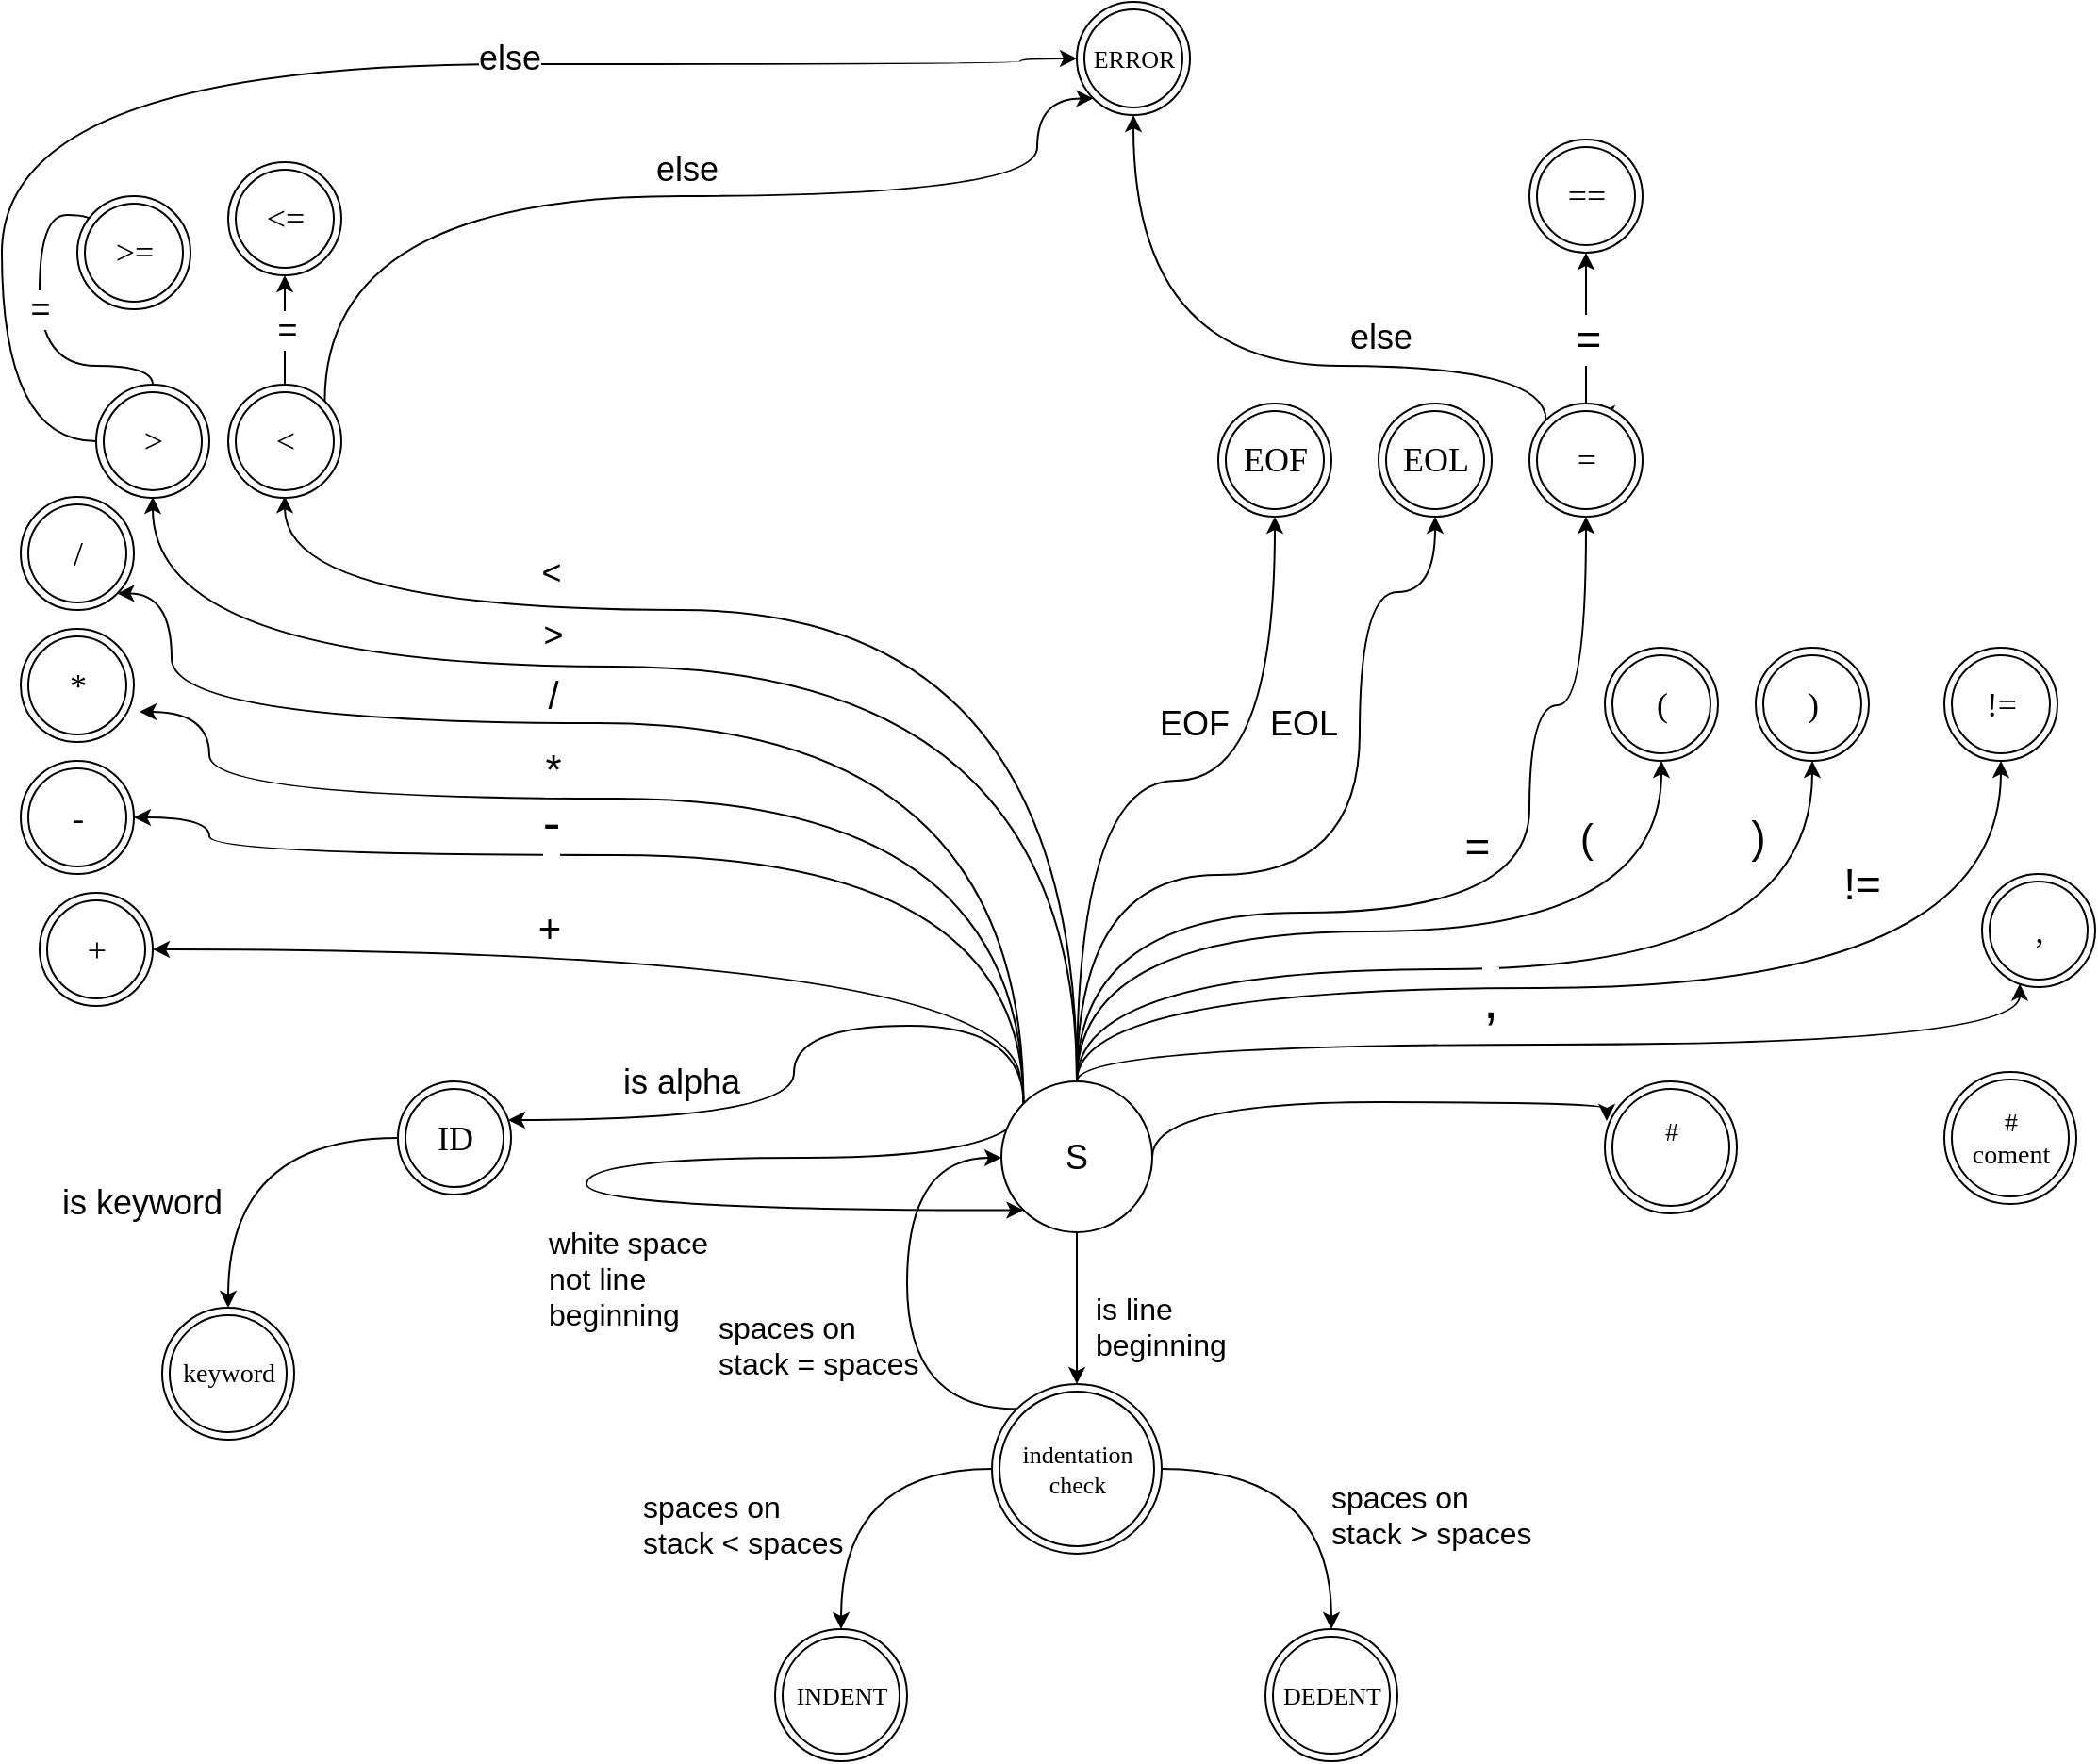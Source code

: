 <mxfile version="12.1.1" type="device" pages="1"><diagram id="ookkSnt-5DKXbz4JokuE" name="Page-1"><mxGraphModel dx="1339" dy="1917" grid="1" gridSize="10" guides="1" tooltips="1" connect="1" arrows="1" fold="1" page="1" pageScale="1" pageWidth="827" pageHeight="1169" math="0" shadow="0"><root><mxCell id="0"/><mxCell id="1" parent="0"/><mxCell id="phEVHog4hxKk8a_AKW_x-33" style="edgeStyle=orthogonalEdgeStyle;orthogonalLoop=1;jettySize=auto;html=1;curved=1;entryX=1;entryY=0.5;entryDx=0;entryDy=0;fontSize=18;" parent="1" target="phEVHog4hxKk8a_AKW_x-7" edge="1"><mxGeometry relative="1" as="geometry"><mxPoint x="580" y="569.5" as="sourcePoint"/><mxPoint x="180" y="509.5" as="targetPoint"/><Array as="points"><mxPoint x="580" y="499.5"/></Array></mxGeometry></mxCell><mxCell id="phEVHog4hxKk8a_AKW_x-34" value="&lt;font style=&quot;font-size: 21px;&quot;&gt;&lt;font style=&quot;font-size: 21px;&quot;&gt;+&lt;/font&gt;&lt;/font&gt;" style="text;html=1;resizable=0;points=[];align=center;verticalAlign=middle;labelBackgroundColor=#ffffff;fontSize=21;" parent="phEVHog4hxKk8a_AKW_x-33" vertex="1" connectable="0"><mxGeometry x="0.018" y="4" relative="1" as="geometry"><mxPoint x="-50" y="-16" as="offset"/></mxGeometry></mxCell><mxCell id="phEVHog4hxKk8a_AKW_x-44" style="edgeStyle=orthogonalEdgeStyle;orthogonalLoop=1;jettySize=auto;html=1;exitX=0;exitY=0;exitDx=0;exitDy=0;entryX=1;entryY=0.5;entryDx=0;entryDy=0;curved=1;fontSize=18;" parent="1" source="phEVHog4hxKk8a_AKW_x-1" target="phEVHog4hxKk8a_AKW_x-9" edge="1"><mxGeometry relative="1" as="geometry"><Array as="points"><mxPoint x="582" y="449.5"/><mxPoint x="150" y="449.5"/><mxPoint x="150" y="429.5"/></Array></mxGeometry></mxCell><mxCell id="phEVHog4hxKk8a_AKW_x-45" value="&lt;font style=&quot;font-size: 28px;&quot;&gt;-&lt;/font&gt;" style="text;html=1;resizable=0;points=[];align=center;verticalAlign=top;labelBackgroundColor=#ffffff;fontSize=28;" parent="phEVHog4hxKk8a_AKW_x-44" vertex="1" connectable="0"><mxGeometry x="0.173" y="17" relative="1" as="geometry"><mxPoint x="-17.5" y="-58" as="offset"/></mxGeometry></mxCell><mxCell id="phEVHog4hxKk8a_AKW_x-46" style="edgeStyle=orthogonalEdgeStyle;curved=1;orthogonalLoop=1;jettySize=auto;html=1;exitX=0;exitY=0;exitDx=0;exitDy=0;fontSize=18;" parent="1" source="phEVHog4hxKk8a_AKW_x-1" edge="1"><mxGeometry relative="1" as="geometry"><mxPoint x="113" y="373.5" as="targetPoint"/><Array as="points"><mxPoint x="582" y="419.5"/><mxPoint x="150" y="419.5"/><mxPoint x="150" y="373.5"/></Array></mxGeometry></mxCell><mxCell id="phEVHog4hxKk8a_AKW_x-51" value="&lt;font style=&quot;font-size: 22px;&quot;&gt;*&lt;/font&gt;" style="text;html=1;resizable=0;points=[];align=center;verticalAlign=middle;labelBackgroundColor=#ffffff;fontSize=22;" parent="phEVHog4hxKk8a_AKW_x-46" vertex="1" connectable="0"><mxGeometry x="0.217" y="-1" relative="1" as="geometry"><mxPoint y="-14" as="offset"/></mxGeometry></mxCell><mxCell id="phEVHog4hxKk8a_AKW_x-49" style="edgeStyle=orthogonalEdgeStyle;curved=1;orthogonalLoop=1;jettySize=auto;html=1;exitX=0;exitY=0;exitDx=0;exitDy=0;entryX=1;entryY=1;entryDx=0;entryDy=0;fontSize=18;" parent="1" source="phEVHog4hxKk8a_AKW_x-1" target="phEVHog4hxKk8a_AKW_x-14" edge="1"><mxGeometry relative="1" as="geometry"><mxPoint x="150" y="319.5" as="targetPoint"/><Array as="points"><mxPoint x="582" y="379.5"/><mxPoint x="130" y="379.5"/><mxPoint x="130" y="310.5"/></Array></mxGeometry></mxCell><mxCell id="phEVHog4hxKk8a_AKW_x-50" value="&lt;font style=&quot;font-size: 20px;&quot;&gt;/&lt;/font&gt;" style="text;html=1;resizable=0;points=[];align=center;verticalAlign=middle;labelBackgroundColor=#ffffff;fontSize=20;" parent="phEVHog4hxKk8a_AKW_x-49" vertex="1" connectable="0"><mxGeometry x="0.181" y="1" relative="1" as="geometry"><mxPoint x="-8" y="-17" as="offset"/></mxGeometry></mxCell><mxCell id="phEVHog4hxKk8a_AKW_x-52" style="edgeStyle=orthogonalEdgeStyle;curved=1;orthogonalLoop=1;jettySize=auto;html=1;exitX=1;exitY=0.5;exitDx=0;exitDy=0;entryX=0.014;entryY=0.3;entryDx=0;entryDy=0;entryPerimeter=0;fontSize=18;" parent="1" source="phEVHog4hxKk8a_AKW_x-1" target="phEVHog4hxKk8a_AKW_x-30" edge="1"><mxGeometry relative="1" as="geometry"><Array as="points"><mxPoint x="650" y="580.5"/></Array></mxGeometry></mxCell><mxCell id="phEVHog4hxKk8a_AKW_x-53" style="edgeStyle=orthogonalEdgeStyle;curved=1;orthogonalLoop=1;jettySize=auto;html=1;exitX=0.5;exitY=0;exitDx=0;exitDy=0;entryX=0.5;entryY=1;entryDx=0;entryDy=0;fontSize=18;" parent="1" source="phEVHog4hxKk8a_AKW_x-1" edge="1"><mxGeometry relative="1" as="geometry"><mxPoint x="120" y="259.5" as="targetPoint"/><Array as="points"><mxPoint x="610" y="349.5"/><mxPoint x="120" y="349.5"/></Array></mxGeometry></mxCell><mxCell id="phEVHog4hxKk8a_AKW_x-54" value="&lt;font style=&quot;font-size: 18px;&quot;&gt;&amp;gt;&lt;/font&gt;" style="text;html=1;resizable=0;points=[];align=center;verticalAlign=middle;labelBackgroundColor=#ffffff;fontSize=18;" parent="phEVHog4hxKk8a_AKW_x-53" vertex="1" connectable="0"><mxGeometry x="0.154" relative="1" as="geometry"><mxPoint x="-37" y="-17" as="offset"/></mxGeometry></mxCell><mxCell id="phEVHog4hxKk8a_AKW_x-55" style="edgeStyle=orthogonalEdgeStyle;curved=1;orthogonalLoop=1;jettySize=auto;html=1;fontSize=18;" parent="1" source="phEVHog4hxKk8a_AKW_x-1" edge="1"><mxGeometry relative="1" as="geometry"><mxPoint x="190" y="259.08" as="targetPoint"/><Array as="points"><mxPoint x="610" y="319.5"/><mxPoint x="190" y="319.5"/></Array></mxGeometry></mxCell><mxCell id="phEVHog4hxKk8a_AKW_x-56" value="&lt;font style=&quot;font-size: 18px;&quot;&gt;&amp;lt;&lt;/font&gt;" style="text;html=1;resizable=0;points=[];align=center;verticalAlign=middle;labelBackgroundColor=#ffffff;fontSize=18;" parent="phEVHog4hxKk8a_AKW_x-55" vertex="1" connectable="0"><mxGeometry x="0.36" y="2" relative="1" as="geometry"><mxPoint x="-32.5" y="-22" as="offset"/></mxGeometry></mxCell><mxCell id="phEVHog4hxKk8a_AKW_x-73" style="edgeStyle=orthogonalEdgeStyle;curved=1;orthogonalLoop=1;jettySize=auto;html=1;exitX=0;exitY=0;exitDx=0;exitDy=0;fontSize=18;" parent="1" source="phEVHog4hxKk8a_AKW_x-1" target="phEVHog4hxKk8a_AKW_x-24" edge="1"><mxGeometry relative="1" as="geometry"><Array as="points"><mxPoint x="582" y="540"/><mxPoint x="460" y="540"/><mxPoint x="460" y="590"/></Array></mxGeometry></mxCell><mxCell id="Kf4OGwQjmnl409fR8g-T-22" value="is alpha" style="text;html=1;resizable=0;points=[];align=center;verticalAlign=middle;labelBackgroundColor=#ffffff;fontSize=18;" parent="phEVHog4hxKk8a_AKW_x-73" vertex="1" connectable="0"><mxGeometry x="0.328" y="-7" relative="1" as="geometry"><mxPoint x="-31" y="-13.5" as="offset"/></mxGeometry></mxCell><mxCell id="phEVHog4hxKk8a_AKW_x-75" style="edgeStyle=orthogonalEdgeStyle;curved=1;orthogonalLoop=1;jettySize=auto;html=1;exitX=0.5;exitY=0;exitDx=0;exitDy=0;entryX=0.5;entryY=1;entryDx=0;entryDy=0;fontSize=18;" parent="1" source="phEVHog4hxKk8a_AKW_x-1" target="phEVHog4hxKk8a_AKW_x-22" edge="1"><mxGeometry relative="1" as="geometry"><Array as="points"><mxPoint x="610" y="410"/><mxPoint x="715" y="410"/></Array></mxGeometry></mxCell><mxCell id="phEVHog4hxKk8a_AKW_x-76" value="&lt;font style=&quot;font-size: 18px;&quot;&gt;EOF&lt;/font&gt;" style="text;html=1;resizable=0;points=[];align=center;verticalAlign=middle;labelBackgroundColor=#ffffff;fontSize=18;" parent="phEVHog4hxKk8a_AKW_x-75" vertex="1" connectable="0"><mxGeometry x="0.111" y="6" relative="1" as="geometry"><mxPoint x="-3" y="-24" as="offset"/></mxGeometry></mxCell><mxCell id="phEVHog4hxKk8a_AKW_x-77" style="edgeStyle=orthogonalEdgeStyle;curved=1;orthogonalLoop=1;jettySize=auto;html=1;exitX=0.5;exitY=0;exitDx=0;exitDy=0;entryX=0.5;entryY=1;entryDx=0;entryDy=0;fontSize=18;" parent="1" source="phEVHog4hxKk8a_AKW_x-1" target="phEVHog4hxKk8a_AKW_x-21" edge="1"><mxGeometry relative="1" as="geometry"><mxPoint x="800" y="280" as="targetPoint"/><Array as="points"><mxPoint x="610" y="460"/><mxPoint x="760" y="460"/><mxPoint x="760" y="310"/><mxPoint x="800" y="310"/></Array></mxGeometry></mxCell><mxCell id="phEVHog4hxKk8a_AKW_x-78" value="&lt;font style=&quot;font-size: 18px;&quot;&gt;EOL&lt;/font&gt;" style="text;html=1;resizable=0;points=[];align=center;verticalAlign=middle;labelBackgroundColor=#ffffff;fontSize=18;" parent="phEVHog4hxKk8a_AKW_x-77" vertex="1" connectable="0"><mxGeometry x="0.216" y="7" relative="1" as="geometry"><mxPoint x="-23" y="-42" as="offset"/></mxGeometry></mxCell><mxCell id="phEVHog4hxKk8a_AKW_x-81" style="edgeStyle=orthogonalEdgeStyle;curved=1;orthogonalLoop=1;jettySize=auto;html=1;exitX=0.5;exitY=0;exitDx=0;exitDy=0;entryX=0.5;entryY=1;entryDx=0;entryDy=0;fontSize=18;" parent="1" source="phEVHog4hxKk8a_AKW_x-1" target="phEVHog4hxKk8a_AKW_x-23" edge="1"><mxGeometry relative="1" as="geometry"><mxPoint x="870" y="250" as="targetPoint"/><Array as="points"><mxPoint x="610" y="480"/><mxPoint x="850" y="480"/><mxPoint x="850" y="370"/><mxPoint x="880" y="370"/></Array></mxGeometry></mxCell><mxCell id="Kf4OGwQjmnl409fR8g-T-23" value="&lt;font style=&quot;font-size: 23px;&quot;&gt;=&lt;/font&gt;" style="text;html=1;resizable=0;points=[];align=center;verticalAlign=middle;labelBackgroundColor=#ffffff;fontSize=23;" parent="phEVHog4hxKk8a_AKW_x-81" vertex="1" connectable="0"><mxGeometry x="-0.089" y="5" relative="1" as="geometry"><mxPoint x="42" y="-30.5" as="offset"/></mxGeometry></mxCell><mxCell id="Kf4OGwQjmnl409fR8g-T-13" style="edgeStyle=orthogonalEdgeStyle;orthogonalLoop=1;jettySize=auto;html=1;exitX=0.5;exitY=0;exitDx=0;exitDy=0;curved=1;fontSize=18;" parent="1" source="phEVHog4hxKk8a_AKW_x-1" target="phEVHog4hxKk8a_AKW_x-10" edge="1"><mxGeometry relative="1" as="geometry"><Array as="points"><mxPoint x="610" y="490"/><mxPoint x="920" y="490"/></Array></mxGeometry></mxCell><mxCell id="Kf4OGwQjmnl409fR8g-T-14" value="&lt;font style=&quot;font-size: 21px;&quot;&gt;(&lt;/font&gt;" style="text;html=1;resizable=0;points=[];align=center;verticalAlign=middle;labelBackgroundColor=#ffffff;fontSize=21;" parent="Kf4OGwQjmnl409fR8g-T-13" vertex="1" connectable="0"><mxGeometry x="0.19" relative="1" as="geometry"><mxPoint x="64" y="-50" as="offset"/></mxGeometry></mxCell><mxCell id="Kf4OGwQjmnl409fR8g-T-15" style="edgeStyle=orthogonalEdgeStyle;curved=1;orthogonalLoop=1;jettySize=auto;html=1;entryX=0.5;entryY=1;entryDx=0;entryDy=0;fontSize=18;" parent="1" source="phEVHog4hxKk8a_AKW_x-1" target="phEVHog4hxKk8a_AKW_x-11" edge="1"><mxGeometry relative="1" as="geometry"><Array as="points"><mxPoint x="610" y="510"/><mxPoint x="1000" y="510"/></Array></mxGeometry></mxCell><mxCell id="Kf4OGwQjmnl409fR8g-T-17" value="&lt;font style=&quot;font-size: 23px;&quot;&gt;)&lt;/font&gt;" style="text;html=1;resizable=0;points=[];align=center;verticalAlign=middle;labelBackgroundColor=#ffffff;fontSize=23;" parent="Kf4OGwQjmnl409fR8g-T-15" vertex="1" connectable="0"><mxGeometry x="0.053" relative="1" as="geometry"><mxPoint x="125.5" y="-70" as="offset"/></mxGeometry></mxCell><mxCell id="Kf4OGwQjmnl409fR8g-T-24" style="edgeStyle=orthogonalEdgeStyle;curved=1;orthogonalLoop=1;jettySize=auto;html=1;fontSize=13;" parent="1" source="phEVHog4hxKk8a_AKW_x-1" target="phEVHog4hxKk8a_AKW_x-12" edge="1"><mxGeometry relative="1" as="geometry"><Array as="points"><mxPoint x="610" y="550"/><mxPoint x="1110" y="550"/></Array></mxGeometry></mxCell><mxCell id="Kf4OGwQjmnl409fR8g-T-26" value="&lt;font style=&quot;font-size: 29px;&quot;&gt;,&lt;/font&gt;" style="text;html=1;resizable=0;points=[];align=center;verticalAlign=middle;labelBackgroundColor=#ffffff;fontSize=29;" parent="Kf4OGwQjmnl409fR8g-T-24" vertex="1" connectable="0"><mxGeometry x="-0.116" y="-3" relative="1" as="geometry"><mxPoint x="-6" y="-27" as="offset"/></mxGeometry></mxCell><mxCell id="Kf4OGwQjmnl409fR8g-T-33" style="edgeStyle=orthogonalEdgeStyle;curved=1;orthogonalLoop=1;jettySize=auto;html=1;exitX=0.5;exitY=1;exitDx=0;exitDy=0;fontSize=29;" parent="1" source="phEVHog4hxKk8a_AKW_x-1" target="phEVHog4hxKk8a_AKW_x-27" edge="1"><mxGeometry relative="1" as="geometry"/></mxCell><mxCell id="Kf4OGwQjmnl409fR8g-T-50" style="edgeStyle=orthogonalEdgeStyle;curved=1;orthogonalLoop=1;jettySize=auto;html=1;exitX=0.5;exitY=0;exitDx=0;exitDy=0;entryX=0.5;entryY=1;entryDx=0;entryDy=0;fontSize=16;" parent="1" source="phEVHog4hxKk8a_AKW_x-1" target="phEVHog4hxKk8a_AKW_x-19" edge="1"><mxGeometry relative="1" as="geometry"><Array as="points"><mxPoint x="610" y="520"/><mxPoint x="1100" y="520"/></Array></mxGeometry></mxCell><mxCell id="Kf4OGwQjmnl409fR8g-T-60" style="edgeStyle=orthogonalEdgeStyle;curved=1;orthogonalLoop=1;jettySize=auto;html=1;exitX=0;exitY=0;exitDx=0;exitDy=0;fontSize=16;entryX=0;entryY=1;entryDx=0;entryDy=0;" parent="1" source="phEVHog4hxKk8a_AKW_x-1" target="phEVHog4hxKk8a_AKW_x-1" edge="1"><mxGeometry relative="1" as="geometry"><mxPoint x="350" y="760" as="targetPoint"/><Array as="points"><mxPoint x="582" y="610"/><mxPoint x="350" y="610"/><mxPoint x="350" y="638"/></Array></mxGeometry></mxCell><mxCell id="phEVHog4hxKk8a_AKW_x-1" value="&lt;font style=&quot;font-size: 18px;&quot;&gt;S&lt;/font&gt;" style="ellipse;whiteSpace=wrap;html=1;aspect=fixed;fontSize=18;" parent="1" vertex="1"><mxGeometry x="570" y="569.5" width="80" height="80" as="geometry"/></mxCell><mxCell id="phEVHog4hxKk8a_AKW_x-7" value="&lt;font style=&quot;font-size: 18px;&quot;&gt;+&lt;/font&gt;" style="ellipse;shape=doubleEllipse;html=1;dashed=0;whitespace=wrap;aspect=fixed;fontFamily=Verdana;fontSize=18;" parent="1" vertex="1"><mxGeometry x="60" y="469.5" width="60" height="60" as="geometry"/></mxCell><mxCell id="phEVHog4hxKk8a_AKW_x-9" value="&lt;font style=&quot;font-size: 18px;&quot;&gt;-&lt;/font&gt;" style="ellipse;shape=doubleEllipse;html=1;dashed=0;whitespace=wrap;aspect=fixed;fontFamily=Verdana;fontSize=18;" parent="1" vertex="1"><mxGeometry x="50" y="399.5" width="60" height="60" as="geometry"/></mxCell><mxCell id="phEVHog4hxKk8a_AKW_x-10" value="&lt;font style=&quot;font-size: 18px;&quot;&gt;(&lt;/font&gt;" style="ellipse;shape=doubleEllipse;html=1;dashed=0;whitespace=wrap;aspect=fixed;fontFamily=Verdana;fontSize=18;" parent="1" vertex="1"><mxGeometry x="890" y="339.5" width="60" height="60" as="geometry"/></mxCell><mxCell id="phEVHog4hxKk8a_AKW_x-11" value="&lt;font style=&quot;font-size: 18px;&quot;&gt;)&lt;/font&gt;" style="ellipse;shape=doubleEllipse;html=1;dashed=0;whitespace=wrap;aspect=fixed;fontFamily=Verdana;fontSize=18;" parent="1" vertex="1"><mxGeometry x="970" y="339.5" width="60" height="60" as="geometry"/></mxCell><mxCell id="phEVHog4hxKk8a_AKW_x-12" value="&lt;font style=&quot;font-size: 18px;&quot;&gt;,&lt;/font&gt;" style="ellipse;shape=doubleEllipse;html=1;dashed=0;whitespace=wrap;aspect=fixed;fontFamily=Verdana;fontSize=18;" parent="1" vertex="1"><mxGeometry x="1090" y="459.5" width="60" height="60" as="geometry"/></mxCell><mxCell id="phEVHog4hxKk8a_AKW_x-13" value="&lt;font style=&quot;font-size: 18px;&quot;&gt;*&lt;/font&gt;" style="ellipse;shape=doubleEllipse;html=1;dashed=0;whitespace=wrap;aspect=fixed;fontFamily=Verdana;fontSize=18;" parent="1" vertex="1"><mxGeometry x="50" y="329.5" width="60" height="60" as="geometry"/></mxCell><mxCell id="phEVHog4hxKk8a_AKW_x-14" value="&lt;font style=&quot;font-size: 18px;&quot;&gt;/&lt;/font&gt;" style="ellipse;shape=doubleEllipse;html=1;dashed=0;whitespace=wrap;aspect=fixed;fontFamily=Verdana;fontSize=18;" parent="1" vertex="1"><mxGeometry x="50" y="259.5" width="60" height="60" as="geometry"/></mxCell><mxCell id="phEVHog4hxKk8a_AKW_x-63" style="edgeStyle=orthogonalEdgeStyle;curved=1;orthogonalLoop=1;jettySize=auto;html=1;exitX=0;exitY=0.5;exitDx=0;exitDy=0;entryX=0;entryY=0.5;entryDx=0;entryDy=0;fontSize=18;" parent="1" source="phEVHog4hxKk8a_AKW_x-15" target="phEVHog4hxKk8a_AKW_x-59" edge="1"><mxGeometry relative="1" as="geometry"><mxPoint x="120" y="30" as="targetPoint"/><Array as="points"><mxPoint x="40" y="230"/><mxPoint x="40" y="30"/><mxPoint x="580" y="30"/></Array></mxGeometry></mxCell><mxCell id="phEVHog4hxKk8a_AKW_x-84" value="&lt;font style=&quot;font-size: 18px;&quot;&gt;else&lt;/font&gt;" style="text;html=1;resizable=0;points=[];align=center;verticalAlign=middle;labelBackgroundColor=#ffffff;fontSize=18;" parent="phEVHog4hxKk8a_AKW_x-63" vertex="1" connectable="0"><mxGeometry x="0.271" y="-1" relative="1" as="geometry"><mxPoint x="-4" y="-4" as="offset"/></mxGeometry></mxCell><mxCell id="phEVHog4hxKk8a_AKW_x-85" style="edgeStyle=orthogonalEdgeStyle;curved=1;orthogonalLoop=1;jettySize=auto;html=1;exitX=0.5;exitY=0;exitDx=0;exitDy=0;entryX=0;entryY=0;entryDx=0;entryDy=0;fontSize=18;" parent="1" source="phEVHog4hxKk8a_AKW_x-15" target="phEVHog4hxKk8a_AKW_x-18" edge="1"><mxGeometry relative="1" as="geometry"><mxPoint x="60" y="110" as="targetPoint"/><Array as="points"><mxPoint x="120" y="190"/><mxPoint x="60" y="190"/><mxPoint x="60" y="110"/></Array></mxGeometry></mxCell><mxCell id="phEVHog4hxKk8a_AKW_x-87" value="&lt;font style=&quot;font-size: 18px;&quot;&gt;=&lt;/font&gt;" style="text;html=1;resizable=0;points=[];align=center;verticalAlign=middle;labelBackgroundColor=#ffffff;fontSize=18;" parent="phEVHog4hxKk8a_AKW_x-85" vertex="1" connectable="0"><mxGeometry x="0.039" y="-4" relative="1" as="geometry"><mxPoint x="-4" y="-6.5" as="offset"/></mxGeometry></mxCell><mxCell id="phEVHog4hxKk8a_AKW_x-15" value="&lt;font style=&quot;font-size: 18px;&quot;&gt;&amp;gt;&lt;/font&gt;" style="ellipse;shape=doubleEllipse;html=1;dashed=0;whitespace=wrap;aspect=fixed;fontFamily=Verdana;fontSize=18;" parent="1" vertex="1"><mxGeometry x="90" y="200" width="60" height="60" as="geometry"/></mxCell><mxCell id="phEVHog4hxKk8a_AKW_x-60" style="edgeStyle=orthogonalEdgeStyle;curved=1;orthogonalLoop=1;jettySize=auto;html=1;exitX=0.5;exitY=0;exitDx=0;exitDy=0;fontSize=18;" parent="1" source="phEVHog4hxKk8a_AKW_x-16" target="phEVHog4hxKk8a_AKW_x-17" edge="1"><mxGeometry relative="1" as="geometry"/></mxCell><mxCell id="phEVHog4hxKk8a_AKW_x-82" style="edgeStyle=orthogonalEdgeStyle;curved=1;orthogonalLoop=1;jettySize=auto;html=1;exitX=1;exitY=0;exitDx=0;exitDy=0;entryX=0;entryY=1;entryDx=0;entryDy=0;fontSize=18;" parent="1" source="phEVHog4hxKk8a_AKW_x-16" target="phEVHog4hxKk8a_AKW_x-59" edge="1"><mxGeometry relative="1" as="geometry"><Array as="points"><mxPoint x="211" y="100"/><mxPoint x="589" y="100"/></Array></mxGeometry></mxCell><mxCell id="phEVHog4hxKk8a_AKW_x-83" value="&lt;font style=&quot;font-size: 18px;&quot;&gt;else&lt;/font&gt;" style="text;html=1;resizable=0;points=[];align=center;verticalAlign=middle;labelBackgroundColor=#ffffff;fontSize=18;" parent="phEVHog4hxKk8a_AKW_x-82" vertex="1" connectable="0"><mxGeometry x="0.054" y="-1" relative="1" as="geometry"><mxPoint x="0.5" y="-15" as="offset"/></mxGeometry></mxCell><mxCell id="phEVHog4hxKk8a_AKW_x-16" value="&lt;font style=&quot;font-size: 18px;&quot;&gt;&amp;lt;&lt;/font&gt;" style="ellipse;shape=doubleEllipse;html=1;dashed=0;whitespace=wrap;aspect=fixed;fontFamily=Verdana;fontSize=18;" parent="1" vertex="1"><mxGeometry x="160" y="200" width="60" height="60" as="geometry"/></mxCell><mxCell id="phEVHog4hxKk8a_AKW_x-17" value="&lt;font style=&quot;font-size: 18px;&quot;&gt;&amp;lt;&lt;/font&gt;&lt;font style=&quot;font-size: 18px;&quot;&gt;=&lt;/font&gt;" style="ellipse;shape=doubleEllipse;html=1;dashed=0;whitespace=wrap;aspect=fixed;fontFamily=Verdana;fontSize=18;" parent="1" vertex="1"><mxGeometry x="160" y="82" width="60" height="60" as="geometry"/></mxCell><mxCell id="phEVHog4hxKk8a_AKW_x-18" value="&lt;font style=&quot;font-size: 18px;&quot;&gt;&amp;gt;&lt;font style=&quot;font-size: 18px;&quot;&gt;=&lt;/font&gt;&lt;/font&gt;" style="ellipse;shape=doubleEllipse;html=1;dashed=0;whitespace=wrap;aspect=fixed;fontFamily=Verdana;fontSize=18;" parent="1" vertex="1"><mxGeometry x="80" y="100" width="60" height="60" as="geometry"/></mxCell><mxCell id="phEVHog4hxKk8a_AKW_x-19" value="&lt;font style=&quot;font-size: 18px;&quot;&gt;!=&lt;/font&gt;" style="ellipse;shape=doubleEllipse;html=1;dashed=0;whitespace=wrap;aspect=fixed;fontFamily=Verdana;fontSize=18;" parent="1" vertex="1"><mxGeometry x="1070" y="339.5" width="60" height="60" as="geometry"/></mxCell><mxCell id="phEVHog4hxKk8a_AKW_x-20" value="&lt;font style=&quot;font-size: 18px;&quot;&gt;==&lt;/font&gt;" style="ellipse;shape=doubleEllipse;html=1;dashed=0;whitespace=wrap;aspect=fixed;fontFamily=Verdana;fontSize=18;" parent="1" vertex="1"><mxGeometry x="850" y="70" width="60" height="60" as="geometry"/></mxCell><mxCell id="phEVHog4hxKk8a_AKW_x-21" value="&lt;font style=&quot;font-size: 18px;&quot;&gt;EOL&lt;/font&gt;" style="ellipse;shape=doubleEllipse;html=1;dashed=0;whitespace=wrap;aspect=fixed;fontFamily=Verdana;fontSize=18;" parent="1" vertex="1"><mxGeometry x="770" y="210" width="60" height="60" as="geometry"/></mxCell><mxCell id="phEVHog4hxKk8a_AKW_x-22" value="&lt;font style=&quot;font-size: 18px;&quot;&gt;EOF&lt;/font&gt;" style="ellipse;shape=doubleEllipse;html=1;dashed=0;whitespace=wrap;aspect=fixed;fontFamily=Verdana;fontSize=18;" parent="1" vertex="1"><mxGeometry x="685" y="210" width="60" height="60" as="geometry"/></mxCell><mxCell id="Kf4OGwQjmnl409fR8g-T-1" style="edgeStyle=orthogonalEdgeStyle;rounded=0;orthogonalLoop=1;jettySize=auto;html=1;exitX=1;exitY=0;exitDx=0;exitDy=0;fontSize=18;" parent="1" source="phEVHog4hxKk8a_AKW_x-23" edge="1"><mxGeometry relative="1" as="geometry"><mxPoint x="891" y="220" as="targetPoint"/></mxGeometry></mxCell><mxCell id="Kf4OGwQjmnl409fR8g-T-6" style="edgeStyle=orthogonalEdgeStyle;rounded=0;orthogonalLoop=1;jettySize=auto;html=1;exitX=0.5;exitY=0;exitDx=0;exitDy=0;fontSize=18;" parent="1" source="phEVHog4hxKk8a_AKW_x-23" target="phEVHog4hxKk8a_AKW_x-20" edge="1"><mxGeometry relative="1" as="geometry"><Array as="points"><mxPoint x="880" y="170"/><mxPoint x="880" y="170"/></Array></mxGeometry></mxCell><mxCell id="Kf4OGwQjmnl409fR8g-T-30" style="edgeStyle=orthogonalEdgeStyle;curved=1;orthogonalLoop=1;jettySize=auto;html=1;exitX=0;exitY=0;exitDx=0;exitDy=0;fontSize=29;" parent="1" source="phEVHog4hxKk8a_AKW_x-23" target="phEVHog4hxKk8a_AKW_x-59" edge="1"><mxGeometry relative="1" as="geometry"><Array as="points"><mxPoint x="859" y="190"/><mxPoint x="640" y="190"/></Array></mxGeometry></mxCell><mxCell id="phEVHog4hxKk8a_AKW_x-23" value="&lt;font style=&quot;font-size: 18px;&quot;&gt;=&lt;/font&gt;" style="ellipse;shape=doubleEllipse;html=1;dashed=0;whitespace=wrap;aspect=fixed;fontFamily=Verdana;fontSize=18;" parent="1" vertex="1"><mxGeometry x="850" y="210" width="60" height="60" as="geometry"/></mxCell><mxCell id="Kf4OGwQjmnl409fR8g-T-19" style="edgeStyle=orthogonalEdgeStyle;curved=1;orthogonalLoop=1;jettySize=auto;html=1;fontSize=18;" parent="1" source="phEVHog4hxKk8a_AKW_x-24" target="phEVHog4hxKk8a_AKW_x-25" edge="1"><mxGeometry relative="1" as="geometry"/></mxCell><mxCell id="phEVHog4hxKk8a_AKW_x-24" value="&lt;font style=&quot;font-size: 18px;&quot;&gt;ID&lt;/font&gt;" style="ellipse;shape=doubleEllipse;html=1;dashed=0;whitespace=wrap;aspect=fixed;fontFamily=Verdana;fontSize=18;" parent="1" vertex="1"><mxGeometry x="250" y="569.5" width="60" height="60" as="geometry"/></mxCell><mxCell id="phEVHog4hxKk8a_AKW_x-25" value="keyword" style="ellipse;shape=doubleEllipse;html=1;dashed=0;whitespace=wrap;aspect=fixed;fontFamily=Verdana;fontSize=14;" parent="1" vertex="1"><mxGeometry x="125" y="689.5" width="70" height="70" as="geometry"/></mxCell><mxCell id="Kf4OGwQjmnl409fR8g-T-35" style="edgeStyle=orthogonalEdgeStyle;curved=1;orthogonalLoop=1;jettySize=auto;html=1;exitX=0;exitY=0.5;exitDx=0;exitDy=0;entryX=0.5;entryY=0;entryDx=0;entryDy=0;fontSize=29;" parent="1" source="phEVHog4hxKk8a_AKW_x-27" target="phEVHog4hxKk8a_AKW_x-29" edge="1"><mxGeometry relative="1" as="geometry"/></mxCell><mxCell id="Kf4OGwQjmnl409fR8g-T-36" style="edgeStyle=orthogonalEdgeStyle;curved=1;orthogonalLoop=1;jettySize=auto;html=1;exitX=1;exitY=0.5;exitDx=0;exitDy=0;entryX=0.5;entryY=0;entryDx=0;entryDy=0;fontSize=29;" parent="1" source="phEVHog4hxKk8a_AKW_x-27" target="phEVHog4hxKk8a_AKW_x-28" edge="1"><mxGeometry relative="1" as="geometry"/></mxCell><mxCell id="Kf4OGwQjmnl409fR8g-T-37" style="edgeStyle=orthogonalEdgeStyle;curved=1;orthogonalLoop=1;jettySize=auto;html=1;exitX=0;exitY=0;exitDx=0;exitDy=0;fontSize=29;" parent="1" source="phEVHog4hxKk8a_AKW_x-27" target="phEVHog4hxKk8a_AKW_x-1" edge="1"><mxGeometry relative="1" as="geometry"><mxPoint x="520" y="610" as="targetPoint"/><Array as="points"><mxPoint x="520" y="743"/><mxPoint x="520" y="610"/></Array></mxGeometry></mxCell><mxCell id="phEVHog4hxKk8a_AKW_x-27" value="&lt;div style=&quot;font-size: 13px;&quot;&gt;indentation&lt;/div&gt;&lt;div style=&quot;font-size: 13px;&quot;&gt;check&lt;br style=&quot;font-size: 13px;&quot;&gt;&lt;/div&gt;" style="ellipse;shape=doubleEllipse;html=1;dashed=0;whitespace=wrap;aspect=fixed;fontFamily=Verdana;fontSize=13;" parent="1" vertex="1"><mxGeometry x="565" y="730" width="90" height="90" as="geometry"/></mxCell><mxCell id="phEVHog4hxKk8a_AKW_x-28" value="DEDENT" style="ellipse;shape=doubleEllipse;html=1;dashed=0;whitespace=wrap;aspect=fixed;fontFamily=Verdana;fontSize=13;" parent="1" vertex="1"><mxGeometry x="710" y="860" width="70" height="70" as="geometry"/></mxCell><mxCell id="phEVHog4hxKk8a_AKW_x-29" value="INDENT" style="ellipse;shape=doubleEllipse;html=1;dashed=0;whitespace=wrap;aspect=fixed;fontFamily=Verdana;fontSize=13;" parent="1" vertex="1"><mxGeometry x="450" y="860" width="70" height="70" as="geometry"/></mxCell><mxCell id="phEVHog4hxKk8a_AKW_x-30" value="&lt;div style=&quot;font-size: 14px&quot;&gt;&lt;font style=&quot;font-size: 14px&quot;&gt;#&lt;/font&gt; &lt;br style=&quot;font-size: 14px&quot;&gt;&lt;/div&gt;&lt;div style=&quot;font-size: 14px&quot;&gt;&lt;br style=&quot;font-size: 14px&quot;&gt;&lt;/div&gt;" style="ellipse;shape=doubleEllipse;html=1;dashed=0;whitespace=wrap;aspect=fixed;fontFamily=Verdana;fontSize=14;" parent="1" vertex="1"><mxGeometry x="890" y="569.5" width="70" height="70" as="geometry"/></mxCell><mxCell id="phEVHog4hxKk8a_AKW_x-59" value="ERROR" style="ellipse;shape=doubleEllipse;html=1;dashed=0;whitespace=wrap;aspect=fixed;fontFamily=Verdana;fontSize=13;verticalAlign=middle;" parent="1" vertex="1"><mxGeometry x="610" y="-3" width="60" height="60" as="geometry"/></mxCell><mxCell id="Kf4OGwQjmnl409fR8g-T-18" value="=" style="text;html=1;resizable=0;points=[];align=center;verticalAlign=middle;labelBackgroundColor=#ffffff;fontSize=18;" parent="1" vertex="1" connectable="0"><mxGeometry x="189.786" y="171.857" as="geometry"><mxPoint x="0.5" y="-1" as="offset"/></mxGeometry></mxCell><mxCell id="Kf4OGwQjmnl409fR8g-T-27" value="&lt;font style=&quot;font-size: 23px;&quot;&gt;=&lt;/font&gt;" style="text;html=1;resizable=0;points=[];align=center;verticalAlign=middle;labelBackgroundColor=#ffffff;fontSize=23;" parent="1" vertex="1" connectable="0"><mxGeometry x="880" y="180.167" as="geometry"><mxPoint x="1" y="-4.5" as="offset"/></mxGeometry></mxCell><mxCell id="Kf4OGwQjmnl409fR8g-T-31" value="&lt;font style=&quot;font-size: 18px;&quot;&gt;else&lt;/font&gt;" style="text;html=1;resizable=0;points=[];align=center;verticalAlign=middle;labelBackgroundColor=#ffffff;fontSize=18;" parent="1" vertex="1" connectable="0"><mxGeometry x="770" y="190" as="geometry"><mxPoint x="0.5" y="-15" as="offset"/></mxGeometry></mxCell><mxCell id="Kf4OGwQjmnl409fR8g-T-32" value="&lt;font style=&quot;font-size: 18px&quot;&gt;is keyword&lt;/font&gt;" style="text;html=1;resizable=0;points=[];autosize=1;align=left;verticalAlign=top;spacingTop=-4;fontSize=29;" parent="1" vertex="1"><mxGeometry x="70" y="609.5" width="100" height="40" as="geometry"/></mxCell><mxCell id="Kf4OGwQjmnl409fR8g-T-42" value="&lt;div style=&quot;font-size: 16px&quot;&gt;&lt;font style=&quot;font-size: 16px&quot;&gt;&lt;br&gt;&lt;/font&gt;&lt;/div&gt;" style="text;html=1;resizable=0;points=[];autosize=1;align=left;verticalAlign=top;spacingTop=1;fontSize=16;rotation=0;spacing=0;" parent="1" vertex="1"><mxGeometry x="410" y="660" width="20" height="30" as="geometry"/></mxCell><mxCell id="Kf4OGwQjmnl409fR8g-T-43" value="&lt;div style=&quot;font-size: 16px&quot;&gt;&lt;font style=&quot;font-size: 16px&quot;&gt;spaces on&lt;/font&gt;&lt;/div&gt;&lt;div style=&quot;font-size: 16px&quot;&gt;&lt;font style=&quot;font-size: 16px&quot;&gt; stack &amp;lt; spaces&lt;br&gt;&lt;/font&gt;&lt;/div&gt;" style="text;html=1;resizable=0;points=[];autosize=1;align=left;verticalAlign=top;spacingTop=1;fontSize=16;rotation=0;spacing=0;" parent="1" vertex="1"><mxGeometry x="380" y="780" width="120" height="40" as="geometry"/></mxCell><mxCell id="Kf4OGwQjmnl409fR8g-T-44" value="&lt;div style=&quot;font-size: 16px&quot;&gt;&lt;font style=&quot;font-size: 16px&quot;&gt;spaces on&lt;/font&gt;&lt;/div&gt;&lt;div style=&quot;font-size: 16px&quot;&gt;&lt;font style=&quot;font-size: 16px&quot;&gt; stack &amp;gt; spaces&lt;br&gt;&lt;/font&gt;&lt;/div&gt;" style="text;html=1;resizable=0;points=[];autosize=1;align=left;verticalAlign=top;spacingTop=1;fontSize=16;rotation=0;spacing=0;" parent="1" vertex="1"><mxGeometry x="745" y="775" width="120" height="40" as="geometry"/></mxCell><mxCell id="Kf4OGwQjmnl409fR8g-T-45" value="&lt;div style=&quot;font-size: 16px&quot;&gt;&lt;font style=&quot;font-size: 16px&quot;&gt;spaces on&lt;/font&gt;&lt;/div&gt;&lt;div style=&quot;font-size: 16px&quot;&gt;&lt;font style=&quot;font-size: 16px&quot;&gt; stack = spaces&lt;br&gt;&lt;/font&gt;&lt;/div&gt;" style="text;html=1;resizable=0;points=[];autosize=1;align=left;verticalAlign=top;spacingTop=1;fontSize=16;rotation=0;spacing=0;" parent="1" vertex="1"><mxGeometry x="420" y="684.5" width="120" height="40" as="geometry"/></mxCell><mxCell id="Kf4OGwQjmnl409fR8g-T-46" value="&lt;div&gt;is line&lt;/div&gt;&lt;div&gt; beginning&lt;/div&gt;" style="text;html=1;resizable=0;points=[];autosize=1;align=left;verticalAlign=top;spacingTop=1;fontSize=16;rotation=0;spacing=0;" parent="1" vertex="1"><mxGeometry x="620" y="675" width="90" height="40" as="geometry"/></mxCell><mxCell id="Kf4OGwQjmnl409fR8g-T-52" value="&lt;font style=&quot;font-size: 23px&quot;&gt;!=&lt;/font&gt;" style="text;html=1;resizable=0;points=[];align=center;verticalAlign=middle;labelBackgroundColor=#ffffff;fontSize=29;" parent="1" vertex="1" connectable="0"><mxGeometry x="840" y="550" as="geometry"><mxPoint x="186" y="-87" as="offset"/></mxGeometry></mxCell><mxCell id="Kf4OGwQjmnl409fR8g-T-56" value="&lt;div&gt;white space&lt;br&gt;&lt;/div&gt;&lt;div&gt;not line &lt;br&gt;&lt;/div&gt;&lt;div&gt;beginning&lt;br&gt;&lt;/div&gt;" style="text;html=1;resizable=0;points=[];autosize=1;align=left;verticalAlign=top;spacingTop=1;fontSize=16;rotation=0;spacing=0;" parent="1" vertex="1"><mxGeometry x="330" y="639.5" width="100" height="60" as="geometry"/></mxCell><mxCell id="D40imSKEfPFC3WLuh7PR-1" value="&lt;div style=&quot;font-size: 14px;&quot;&gt;&lt;font style=&quot;font-size: 14px;&quot;&gt;#&lt;/font&gt; &lt;br style=&quot;font-size: 14px;&quot;&gt;&lt;/div&gt;&lt;div style=&quot;font-size: 14px;&quot;&gt;coment&lt;br style=&quot;font-size: 14px;&quot;&gt;&lt;/div&gt;" style="ellipse;shape=doubleEllipse;html=1;dashed=0;whitespace=wrap;aspect=fixed;fontFamily=Verdana;fontSize=14;" vertex="1" parent="1"><mxGeometry x="1070" y="564.5" width="70" height="70" as="geometry"/></mxCell></root></mxGraphModel></diagram></mxfile>